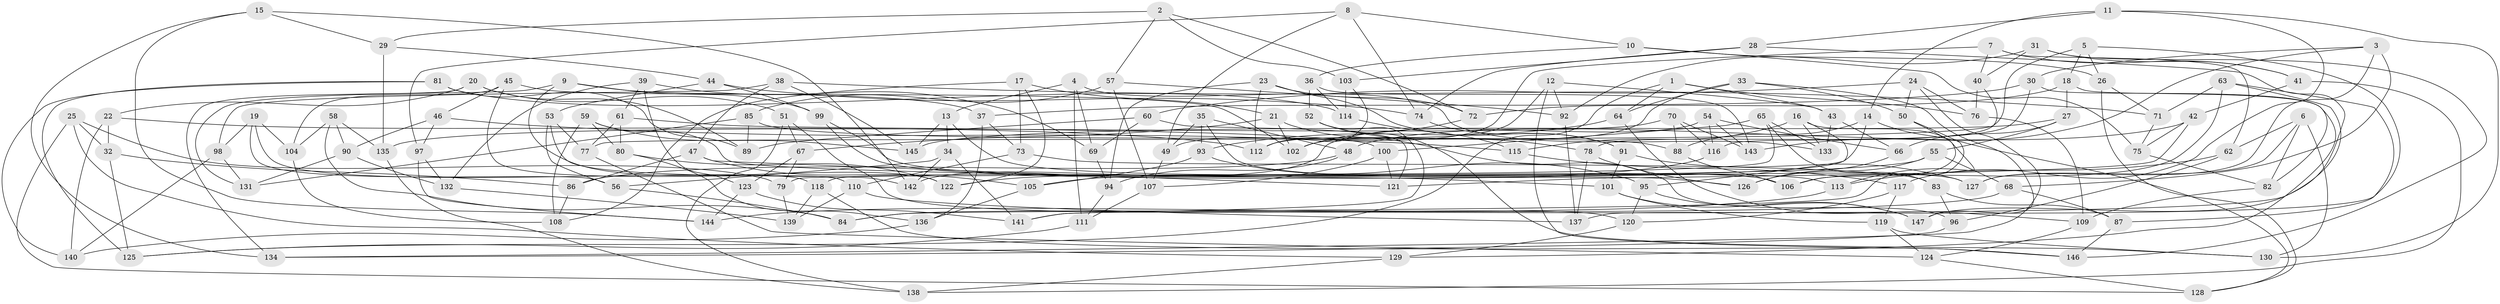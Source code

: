 // Generated by graph-tools (version 1.1) at 2025/38/03/09/25 02:38:08]
// undirected, 147 vertices, 294 edges
graph export_dot {
graph [start="1"]
  node [color=gray90,style=filled];
  1;
  2;
  3;
  4;
  5;
  6;
  7;
  8;
  9;
  10;
  11;
  12;
  13;
  14;
  15;
  16;
  17;
  18;
  19;
  20;
  21;
  22;
  23;
  24;
  25;
  26;
  27;
  28;
  29;
  30;
  31;
  32;
  33;
  34;
  35;
  36;
  37;
  38;
  39;
  40;
  41;
  42;
  43;
  44;
  45;
  46;
  47;
  48;
  49;
  50;
  51;
  52;
  53;
  54;
  55;
  56;
  57;
  58;
  59;
  60;
  61;
  62;
  63;
  64;
  65;
  66;
  67;
  68;
  69;
  70;
  71;
  72;
  73;
  74;
  75;
  76;
  77;
  78;
  79;
  80;
  81;
  82;
  83;
  84;
  85;
  86;
  87;
  88;
  89;
  90;
  91;
  92;
  93;
  94;
  95;
  96;
  97;
  98;
  99;
  100;
  101;
  102;
  103;
  104;
  105;
  106;
  107;
  108;
  109;
  110;
  111;
  112;
  113;
  114;
  115;
  116;
  117;
  118;
  119;
  120;
  121;
  122;
  123;
  124;
  125;
  126;
  127;
  128;
  129;
  130;
  131;
  132;
  133;
  134;
  135;
  136;
  137;
  138;
  139;
  140;
  141;
  142;
  143;
  144;
  145;
  146;
  147;
  1 -- 125;
  1 -- 76;
  1 -- 43;
  1 -- 64;
  2 -- 29;
  2 -- 103;
  2 -- 57;
  2 -- 72;
  3 -- 30;
  3 -- 127;
  3 -- 143;
  3 -- 68;
  4 -- 111;
  4 -- 13;
  4 -- 133;
  4 -- 69;
  5 -- 137;
  5 -- 77;
  5 -- 18;
  5 -- 26;
  6 -- 62;
  6 -- 130;
  6 -- 82;
  6 -- 127;
  7 -- 62;
  7 -- 40;
  7 -- 49;
  7 -- 41;
  8 -- 74;
  8 -- 97;
  8 -- 49;
  8 -- 10;
  9 -- 37;
  9 -- 99;
  9 -- 122;
  9 -- 131;
  10 -- 26;
  10 -- 36;
  10 -- 75;
  11 -- 130;
  11 -- 117;
  11 -- 28;
  11 -- 14;
  12 -- 146;
  12 -- 112;
  12 -- 43;
  12 -- 92;
  13 -- 145;
  13 -- 106;
  13 -- 34;
  14 -- 88;
  14 -- 128;
  14 -- 118;
  15 -- 144;
  15 -- 29;
  15 -- 134;
  15 -- 142;
  16 -- 133;
  16 -- 113;
  16 -- 95;
  16 -- 115;
  17 -- 122;
  17 -- 21;
  17 -- 73;
  17 -- 108;
  18 -- 82;
  18 -- 72;
  18 -- 27;
  19 -- 104;
  19 -- 56;
  19 -- 118;
  19 -- 98;
  20 -- 89;
  20 -- 134;
  20 -- 22;
  20 -- 51;
  21 -- 102;
  21 -- 67;
  21 -- 96;
  22 -- 32;
  22 -- 112;
  22 -- 140;
  23 -- 72;
  23 -- 94;
  23 -- 112;
  23 -- 91;
  24 -- 50;
  24 -- 76;
  24 -- 134;
  24 -- 60;
  25 -- 129;
  25 -- 128;
  25 -- 32;
  25 -- 79;
  26 -- 128;
  26 -- 71;
  27 -- 55;
  27 -- 66;
  27 -- 145;
  28 -- 103;
  28 -- 74;
  28 -- 141;
  29 -- 135;
  29 -- 44;
  30 -- 78;
  30 -- 37;
  30 -- 129;
  31 -- 92;
  31 -- 146;
  31 -- 40;
  31 -- 41;
  32 -- 86;
  32 -- 125;
  33 -- 147;
  33 -- 50;
  33 -- 102;
  33 -- 64;
  34 -- 56;
  34 -- 142;
  34 -- 141;
  35 -- 93;
  35 -- 127;
  35 -- 48;
  35 -- 49;
  36 -- 52;
  36 -- 143;
  36 -- 114;
  37 -- 136;
  37 -- 73;
  38 -- 47;
  38 -- 98;
  38 -- 145;
  38 -- 71;
  39 -- 61;
  39 -- 123;
  39 -- 132;
  39 -- 69;
  40 -- 76;
  40 -- 116;
  41 -- 138;
  41 -- 42;
  42 -- 121;
  42 -- 75;
  42 -- 48;
  43 -- 66;
  43 -- 133;
  44 -- 74;
  44 -- 99;
  44 -- 53;
  45 -- 46;
  45 -- 104;
  45 -- 110;
  45 -- 102;
  46 -- 90;
  46 -- 115;
  46 -- 97;
  47 -- 121;
  47 -- 86;
  47 -- 105;
  48 -- 86;
  48 -- 94;
  49 -- 107;
  50 -- 106;
  50 -- 84;
  51 -- 120;
  51 -- 138;
  51 -- 67;
  52 -- 130;
  52 -- 78;
  52 -- 141;
  53 -- 77;
  53 -- 56;
  53 -- 142;
  54 -- 142;
  54 -- 66;
  54 -- 143;
  54 -- 116;
  55 -- 68;
  55 -- 105;
  55 -- 126;
  56 -- 84;
  57 -- 92;
  57 -- 107;
  57 -- 85;
  58 -- 104;
  58 -- 135;
  58 -- 90;
  58 -- 84;
  59 -- 108;
  59 -- 145;
  59 -- 80;
  59 -- 101;
  60 -- 89;
  60 -- 121;
  60 -- 69;
  61 -- 100;
  61 -- 77;
  61 -- 80;
  62 -- 96;
  62 -- 113;
  63 -- 71;
  63 -- 87;
  63 -- 147;
  63 -- 106;
  64 -- 93;
  64 -- 109;
  65 -- 133;
  65 -- 100;
  65 -- 83;
  65 -- 79;
  66 -- 126;
  67 -- 79;
  67 -- 123;
  68 -- 87;
  68 -- 84;
  69 -- 94;
  70 -- 143;
  70 -- 116;
  70 -- 88;
  70 -- 135;
  71 -- 75;
  72 -- 102;
  73 -- 110;
  73 -- 83;
  74 -- 91;
  75 -- 82;
  76 -- 109;
  77 -- 124;
  78 -- 126;
  78 -- 137;
  79 -- 139;
  80 -- 136;
  80 -- 122;
  81 -- 125;
  81 -- 140;
  81 -- 89;
  81 -- 114;
  82 -- 109;
  83 -- 87;
  83 -- 96;
  85 -- 89;
  85 -- 131;
  85 -- 88;
  86 -- 108;
  87 -- 146;
  88 -- 106;
  90 -- 131;
  90 -- 132;
  91 -- 127;
  91 -- 101;
  92 -- 137;
  93 -- 105;
  93 -- 95;
  94 -- 111;
  95 -- 147;
  95 -- 120;
  96 -- 134;
  97 -- 144;
  97 -- 132;
  98 -- 140;
  98 -- 131;
  99 -- 126;
  99 -- 113;
  100 -- 121;
  100 -- 107;
  101 -- 119;
  101 -- 147;
  103 -- 114;
  103 -- 112;
  104 -- 108;
  105 -- 136;
  107 -- 111;
  109 -- 124;
  110 -- 137;
  110 -- 139;
  111 -- 125;
  113 -- 144;
  114 -- 115;
  115 -- 117;
  116 -- 122;
  117 -- 119;
  117 -- 120;
  118 -- 139;
  118 -- 146;
  119 -- 130;
  119 -- 124;
  120 -- 129;
  123 -- 144;
  123 -- 141;
  124 -- 128;
  129 -- 138;
  132 -- 139;
  135 -- 138;
  136 -- 140;
}
